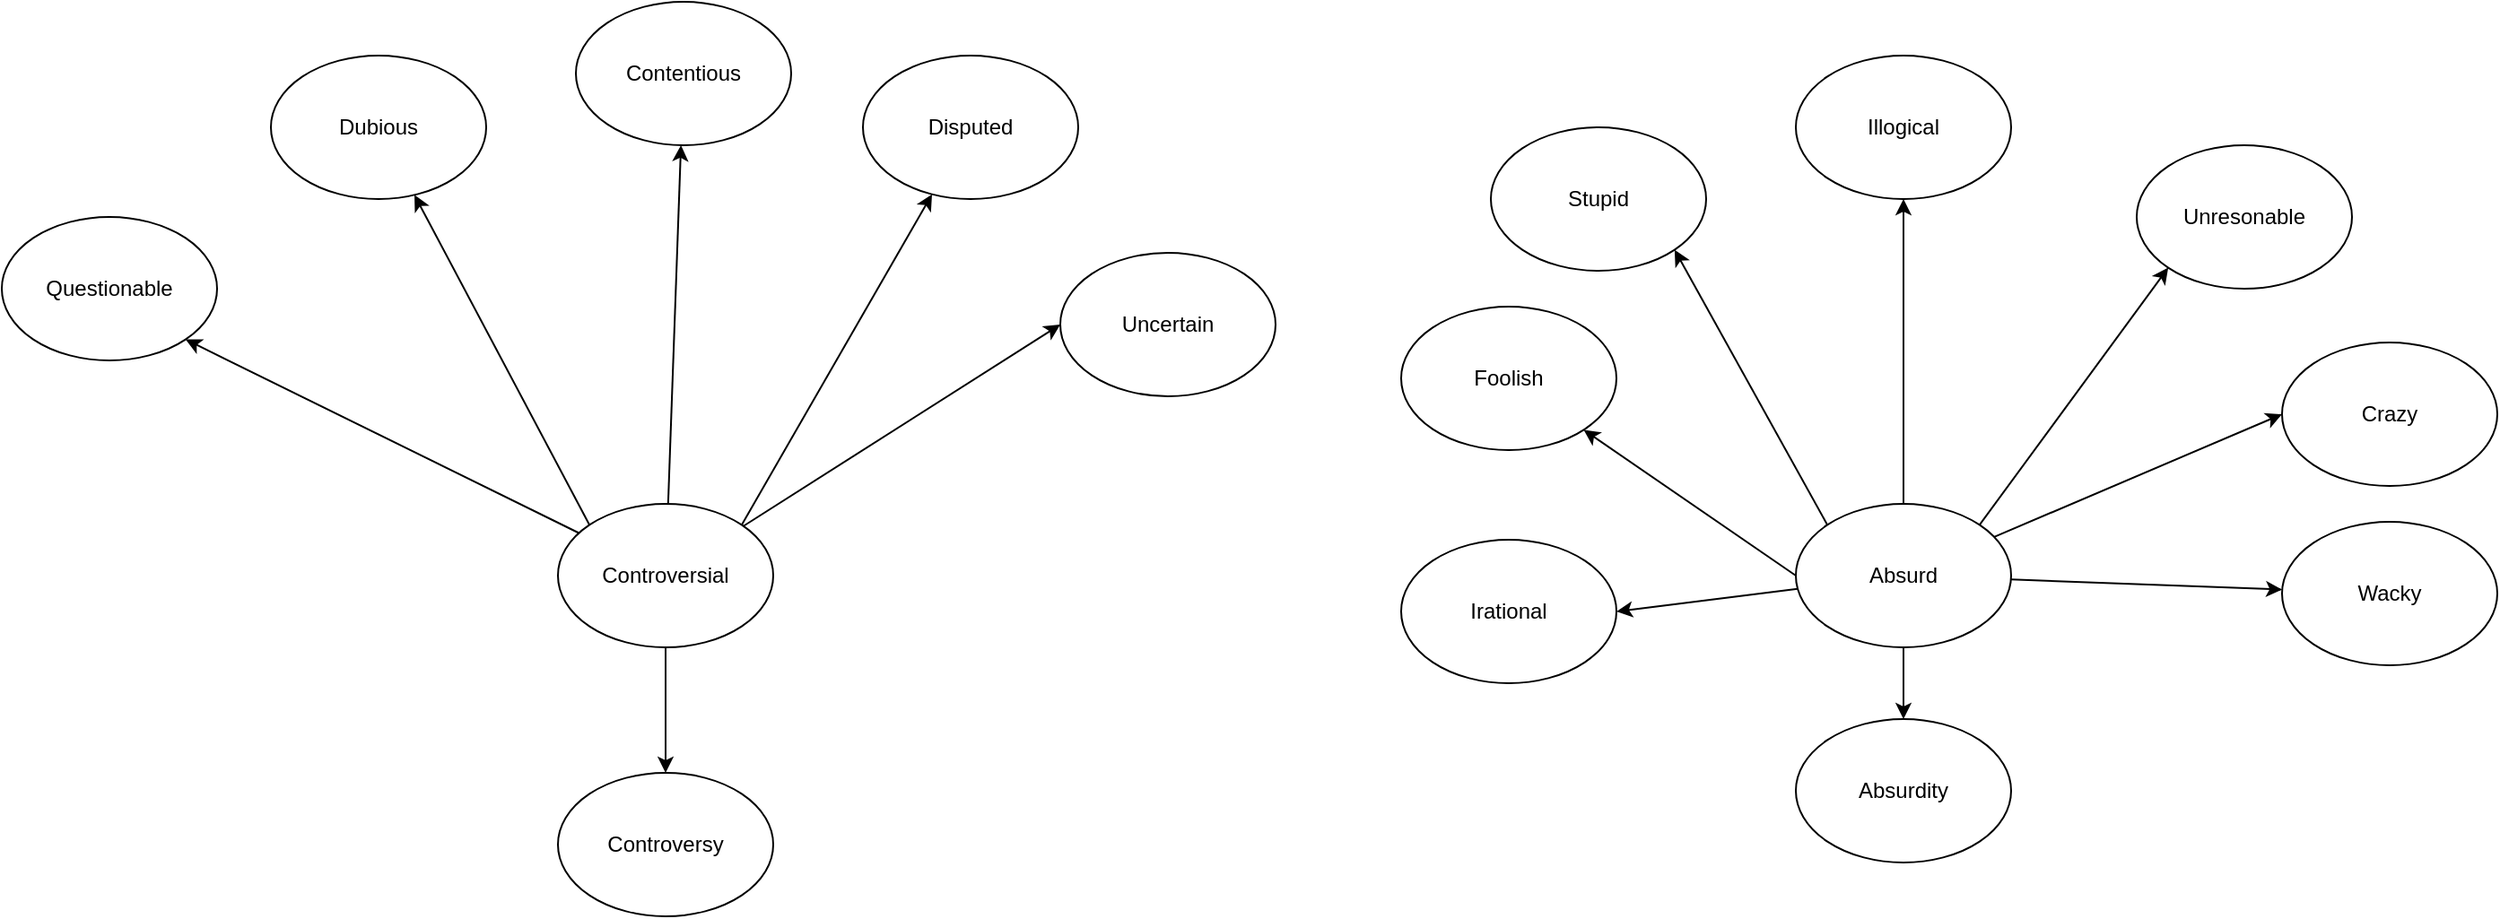 <mxfile version="15.5.4" type="github">
  <diagram id="hA7nYfaYkBIjUXooF4bN" name="Page-1">
    <mxGraphModel dx="1355" dy="773" grid="1" gridSize="10" guides="1" tooltips="1" connect="1" arrows="1" fold="1" page="1" pageScale="1" pageWidth="827" pageHeight="1169" math="0" shadow="0">
      <root>
        <mxCell id="0" />
        <mxCell id="1" parent="0" />
        <mxCell id="55Ju3cq9aCfKq7qBWieg-3" value="" style="rounded=0;orthogonalLoop=1;jettySize=auto;html=1;" edge="1" parent="1" source="55Ju3cq9aCfKq7qBWieg-1" target="55Ju3cq9aCfKq7qBWieg-2">
          <mxGeometry relative="1" as="geometry" />
        </mxCell>
        <mxCell id="55Ju3cq9aCfKq7qBWieg-5" style="rounded=0;orthogonalLoop=1;jettySize=auto;html=1;exitX=1;exitY=0;exitDx=0;exitDy=0;" edge="1" parent="1" source="55Ju3cq9aCfKq7qBWieg-1" target="55Ju3cq9aCfKq7qBWieg-4">
          <mxGeometry relative="1" as="geometry" />
        </mxCell>
        <mxCell id="55Ju3cq9aCfKq7qBWieg-7" style="edgeStyle=none;rounded=0;orthogonalLoop=1;jettySize=auto;html=1;exitX=0;exitY=0;exitDx=0;exitDy=0;" edge="1" parent="1" source="55Ju3cq9aCfKq7qBWieg-1" target="55Ju3cq9aCfKq7qBWieg-6">
          <mxGeometry relative="1" as="geometry" />
        </mxCell>
        <mxCell id="55Ju3cq9aCfKq7qBWieg-9" style="edgeStyle=none;rounded=0;orthogonalLoop=1;jettySize=auto;html=1;entryX=1;entryY=1;entryDx=0;entryDy=0;" edge="1" parent="1" source="55Ju3cq9aCfKq7qBWieg-1" target="55Ju3cq9aCfKq7qBWieg-8">
          <mxGeometry relative="1" as="geometry" />
        </mxCell>
        <mxCell id="55Ju3cq9aCfKq7qBWieg-11" style="edgeStyle=none;rounded=0;orthogonalLoop=1;jettySize=auto;html=1;entryX=0;entryY=0.5;entryDx=0;entryDy=0;" edge="1" parent="1" source="55Ju3cq9aCfKq7qBWieg-1" target="55Ju3cq9aCfKq7qBWieg-10">
          <mxGeometry relative="1" as="geometry" />
        </mxCell>
        <mxCell id="55Ju3cq9aCfKq7qBWieg-13" value="" style="edgeStyle=none;rounded=0;orthogonalLoop=1;jettySize=auto;html=1;" edge="1" parent="1" source="55Ju3cq9aCfKq7qBWieg-1" target="55Ju3cq9aCfKq7qBWieg-12">
          <mxGeometry relative="1" as="geometry" />
        </mxCell>
        <mxCell id="55Ju3cq9aCfKq7qBWieg-1" value="Controversial" style="ellipse;whiteSpace=wrap;html=1;" vertex="1" parent="1">
          <mxGeometry x="330" y="280" width="120" height="80" as="geometry" />
        </mxCell>
        <mxCell id="55Ju3cq9aCfKq7qBWieg-2" value="Contentious" style="ellipse;whiteSpace=wrap;html=1;" vertex="1" parent="1">
          <mxGeometry x="340" width="120" height="80" as="geometry" />
        </mxCell>
        <mxCell id="55Ju3cq9aCfKq7qBWieg-4" value="Disputed" style="ellipse;whiteSpace=wrap;html=1;" vertex="1" parent="1">
          <mxGeometry x="500" y="30" width="120" height="80" as="geometry" />
        </mxCell>
        <mxCell id="55Ju3cq9aCfKq7qBWieg-6" value="Dubious" style="ellipse;whiteSpace=wrap;html=1;" vertex="1" parent="1">
          <mxGeometry x="170" y="30" width="120" height="80" as="geometry" />
        </mxCell>
        <mxCell id="55Ju3cq9aCfKq7qBWieg-8" value="Questionable" style="ellipse;whiteSpace=wrap;html=1;" vertex="1" parent="1">
          <mxGeometry x="20" y="120" width="120" height="80" as="geometry" />
        </mxCell>
        <mxCell id="55Ju3cq9aCfKq7qBWieg-10" value="Uncertain" style="ellipse;whiteSpace=wrap;html=1;" vertex="1" parent="1">
          <mxGeometry x="610" y="140" width="120" height="80" as="geometry" />
        </mxCell>
        <mxCell id="55Ju3cq9aCfKq7qBWieg-12" value="Controversy" style="ellipse;whiteSpace=wrap;html=1;" vertex="1" parent="1">
          <mxGeometry x="330" y="430" width="120" height="80" as="geometry" />
        </mxCell>
        <mxCell id="55Ju3cq9aCfKq7qBWieg-16" value="" style="edgeStyle=none;rounded=0;orthogonalLoop=1;jettySize=auto;html=1;" edge="1" parent="1" source="55Ju3cq9aCfKq7qBWieg-14" target="55Ju3cq9aCfKq7qBWieg-15">
          <mxGeometry relative="1" as="geometry" />
        </mxCell>
        <mxCell id="55Ju3cq9aCfKq7qBWieg-18" style="edgeStyle=none;rounded=0;orthogonalLoop=1;jettySize=auto;html=1;exitX=1;exitY=0;exitDx=0;exitDy=0;entryX=0;entryY=1;entryDx=0;entryDy=0;" edge="1" parent="1" source="55Ju3cq9aCfKq7qBWieg-14" target="55Ju3cq9aCfKq7qBWieg-17">
          <mxGeometry relative="1" as="geometry" />
        </mxCell>
        <mxCell id="55Ju3cq9aCfKq7qBWieg-20" style="edgeStyle=none;rounded=0;orthogonalLoop=1;jettySize=auto;html=1;entryX=0;entryY=0.5;entryDx=0;entryDy=0;" edge="1" parent="1" source="55Ju3cq9aCfKq7qBWieg-14" target="55Ju3cq9aCfKq7qBWieg-19">
          <mxGeometry relative="1" as="geometry" />
        </mxCell>
        <mxCell id="55Ju3cq9aCfKq7qBWieg-22" style="edgeStyle=none;rounded=0;orthogonalLoop=1;jettySize=auto;html=1;exitX=0;exitY=0;exitDx=0;exitDy=0;entryX=1;entryY=1;entryDx=0;entryDy=0;" edge="1" parent="1" source="55Ju3cq9aCfKq7qBWieg-14" target="55Ju3cq9aCfKq7qBWieg-21">
          <mxGeometry relative="1" as="geometry" />
        </mxCell>
        <mxCell id="55Ju3cq9aCfKq7qBWieg-24" style="edgeStyle=none;rounded=0;orthogonalLoop=1;jettySize=auto;html=1;exitX=0;exitY=0.5;exitDx=0;exitDy=0;" edge="1" parent="1" source="55Ju3cq9aCfKq7qBWieg-14" target="55Ju3cq9aCfKq7qBWieg-23">
          <mxGeometry relative="1" as="geometry" />
        </mxCell>
        <mxCell id="55Ju3cq9aCfKq7qBWieg-26" style="edgeStyle=none;rounded=0;orthogonalLoop=1;jettySize=auto;html=1;entryX=1;entryY=0.5;entryDx=0;entryDy=0;" edge="1" parent="1" source="55Ju3cq9aCfKq7qBWieg-14" target="55Ju3cq9aCfKq7qBWieg-25">
          <mxGeometry relative="1" as="geometry" />
        </mxCell>
        <mxCell id="55Ju3cq9aCfKq7qBWieg-28" style="edgeStyle=none;rounded=0;orthogonalLoop=1;jettySize=auto;html=1;" edge="1" parent="1" source="55Ju3cq9aCfKq7qBWieg-14" target="55Ju3cq9aCfKq7qBWieg-27">
          <mxGeometry relative="1" as="geometry" />
        </mxCell>
        <mxCell id="55Ju3cq9aCfKq7qBWieg-30" value="" style="edgeStyle=none;rounded=0;orthogonalLoop=1;jettySize=auto;html=1;" edge="1" parent="1" source="55Ju3cq9aCfKq7qBWieg-14" target="55Ju3cq9aCfKq7qBWieg-29">
          <mxGeometry relative="1" as="geometry" />
        </mxCell>
        <mxCell id="55Ju3cq9aCfKq7qBWieg-14" value="Absurd" style="ellipse;whiteSpace=wrap;html=1;" vertex="1" parent="1">
          <mxGeometry x="1020" y="280" width="120" height="80" as="geometry" />
        </mxCell>
        <mxCell id="55Ju3cq9aCfKq7qBWieg-15" value="Illogical" style="ellipse;whiteSpace=wrap;html=1;" vertex="1" parent="1">
          <mxGeometry x="1020" y="30" width="120" height="80" as="geometry" />
        </mxCell>
        <mxCell id="55Ju3cq9aCfKq7qBWieg-17" value="Unresonable" style="ellipse;whiteSpace=wrap;html=1;" vertex="1" parent="1">
          <mxGeometry x="1210" y="80" width="120" height="80" as="geometry" />
        </mxCell>
        <mxCell id="55Ju3cq9aCfKq7qBWieg-19" value="Crazy" style="ellipse;whiteSpace=wrap;html=1;" vertex="1" parent="1">
          <mxGeometry x="1291" y="190" width="120" height="80" as="geometry" />
        </mxCell>
        <mxCell id="55Ju3cq9aCfKq7qBWieg-21" value="Stupid" style="ellipse;whiteSpace=wrap;html=1;" vertex="1" parent="1">
          <mxGeometry x="850" y="70" width="120" height="80" as="geometry" />
        </mxCell>
        <mxCell id="55Ju3cq9aCfKq7qBWieg-23" value="Foolish" style="ellipse;whiteSpace=wrap;html=1;" vertex="1" parent="1">
          <mxGeometry x="800" y="170" width="120" height="80" as="geometry" />
        </mxCell>
        <mxCell id="55Ju3cq9aCfKq7qBWieg-25" value="Irational" style="ellipse;whiteSpace=wrap;html=1;" vertex="1" parent="1">
          <mxGeometry x="800" y="300" width="120" height="80" as="geometry" />
        </mxCell>
        <mxCell id="55Ju3cq9aCfKq7qBWieg-27" value="Wacky" style="ellipse;whiteSpace=wrap;html=1;" vertex="1" parent="1">
          <mxGeometry x="1291" y="290" width="120" height="80" as="geometry" />
        </mxCell>
        <mxCell id="55Ju3cq9aCfKq7qBWieg-29" value="Absurdity" style="ellipse;whiteSpace=wrap;html=1;" vertex="1" parent="1">
          <mxGeometry x="1020" y="400" width="120" height="80" as="geometry" />
        </mxCell>
      </root>
    </mxGraphModel>
  </diagram>
</mxfile>
